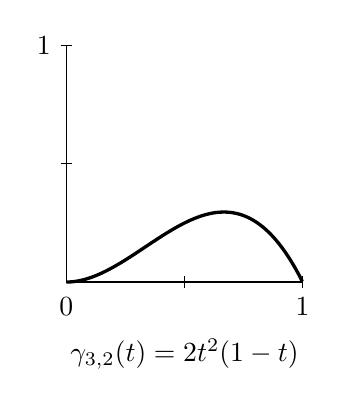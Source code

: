 \begin{tikzpicture}[scale=3]
  \draw (0,0)--(1,0);
  \draw (0,0)--(0,1);

  \draw[very thick] plot[samples=100, domain=0:1](\x, {2*(\x)^2*(1-\x)});
  \draw (0.5,-0.2) node[below] {$\gamma_{3,2}(t)=2t^2(1-t)$};
  
  \foreach \x in {0.5, 1}{
               \draw[thin] (\x,-0.025)--(\x,0.025);
               \draw[thin] (-.025,\x)--(0.025,\x);
};
  \draw (0,-.025) node[below] {$0$};
%  \draw (.5,-.025) node[below] {$\frac{1}{2}$};
  \draw (1,-.025) node[below] {$1$};
%  \draw (-.025,.5) node[left] {$\frac{1}{2}$};
  \draw (-.025,1) node[left] {$1$};

  % \foreach \x in {0.5, 1}{
  %              \draw[thin] ({\x},-0.01)--({\x},0.01);
  %            };
  %            \draw[thin] (-0.025,0.25)--(0.025,0.25);
  %            \draw (0,-.025) node[below] {$0$};
  %            \draw (.5,-.025) node[below] {$\frac{1}{2}$};
  %            \draw (1,-.025) node[below] {$1$};
  %            \draw (-.025,.25) node[left] {$\frac{1}{4}$};
%  \draw (-.025,1) node[left] {$1$};
\end{tikzpicture}
